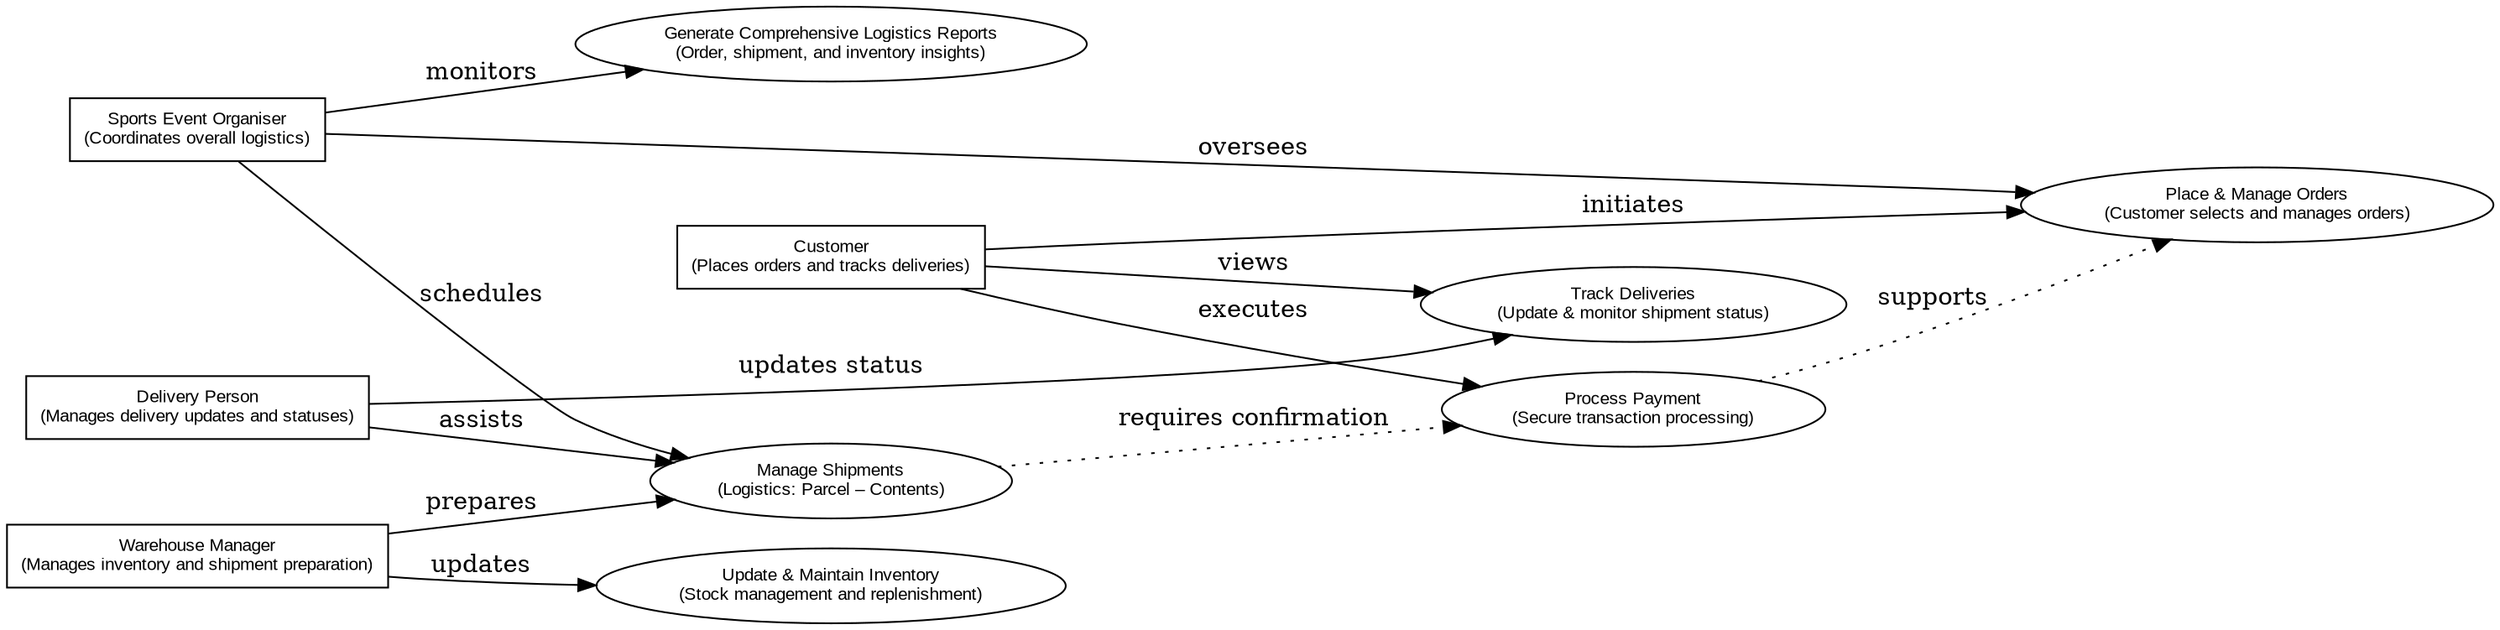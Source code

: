 digraph UseCase {
    rankdir=LR;
    fontsize=10;
    node [shape=ellipse, fontname="Arial", fontsize=10];
    
    // Define Use Cases
    Place_Manage_Orders [label="Place & Manage Orders\n(Customer selects and manages orders)"];
    Process_Payment [label="Process Payment\n(Secure transaction processing)"];
    Manage_Shipments [label="Manage Shipments\n(Logistics: Parcel – Contents)"];
    Track_Deliveries [label="Track Deliveries\n(Update & monitor shipment status)"];
    Update_Inventory [label="Update & Maintain Inventory\n(Stock management and replenishment)"];
    Generate_Reports [label="Generate Comprehensive Logistics Reports\n(Order, shipment, and inventory insights)"];

    // Define Actors as separate nodes (using box shape)
    node [shape=box, fontname="Arial", fontsize=10];
    Sports_Event_Organiser [label="Sports Event Organiser\n(Coordinates overall logistics)"];
    Customer [label="Customer\n(Places orders and tracks deliveries)"];
    Warehouse_Manager [label="Warehouse Manager\n(Manages inventory and shipment preparation)"];
    Delivery_Person [label="Delivery Person\n(Manages delivery updates and statuses)"];

    // Revert back to ellipse for connections from actors to use cases
    node [shape=ellipse];

    // Associations from Actors to Use Cases
    Sports_Event_Organiser -> Place_Manage_Orders [label="oversees"];
    Sports_Event_Organiser -> Manage_Shipments [label="schedules"];
    Sports_Event_Organiser -> Generate_Reports [label="monitors"];

    Customer -> Place_Manage_Orders [label="initiates"];
    Customer -> Process_Payment [label="executes"];
    Customer -> Track_Deliveries [label="views"];

    Warehouse_Manager -> Update_Inventory [label="updates"];
    Warehouse_Manager -> Manage_Shipments [label="prepares"];

    Delivery_Person -> Track_Deliveries [label="updates status"];
    Delivery_Person -> Manage_Shipments [label="assists"];

    // Optionally, show relationships between use cases if needed (dotted lines)
    Process_Payment -> Place_Manage_Orders [style=dotted, label="supports"];
    Manage_Shipments -> Process_Payment [style=dotted, label="requires confirmation"];
}
